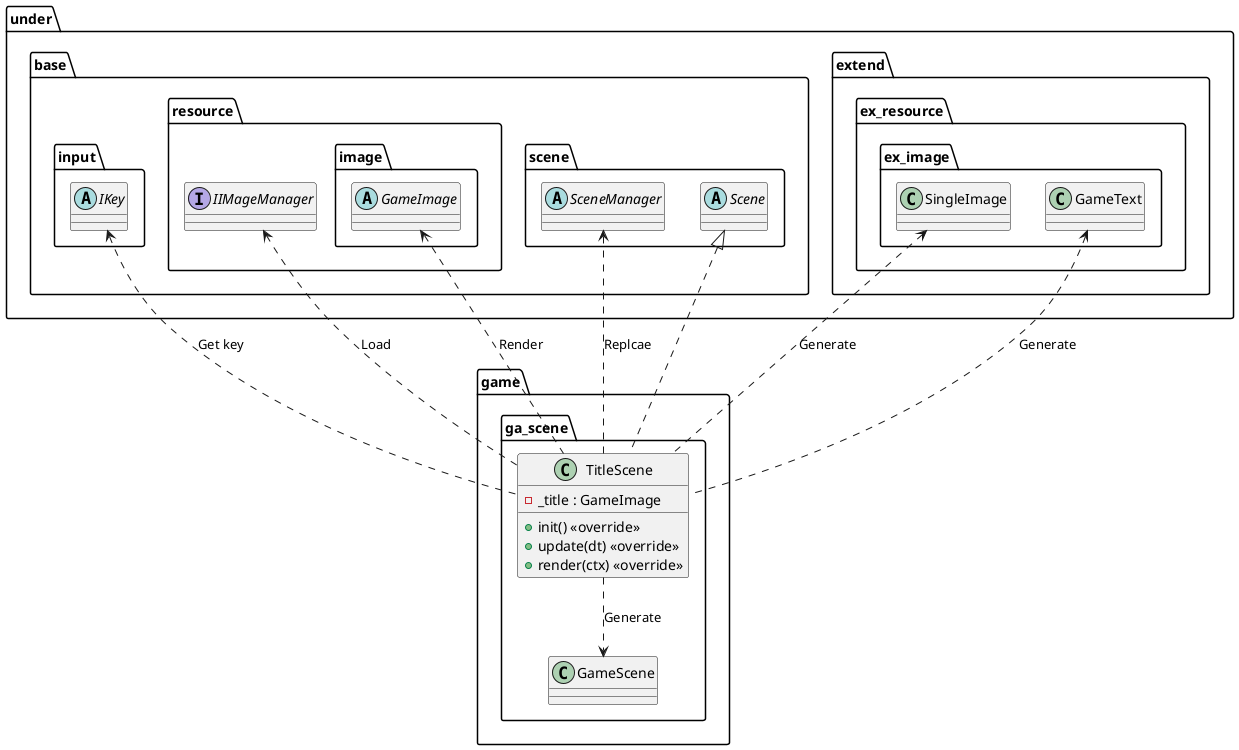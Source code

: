 @startuml SceneTitle

package game {
    package ga_scene {
        class TitleScene {
            -_title : GameImage
            +init() <<override>>
            +update(dt) <<override>>
            +render(ctx) <<override>>
        }
    }
}

package under {
    package base {
        package input {
            abstract IKey
        }
        package resource {
            interface IIMageManager
            package image {
                abstract GameImage
            }
        }
        package scene {
            abstract SceneManager
            abstract Scene
        }
    }

    package extend {
        package ex_resource {
            package ex_image {
                class SingleImage
                class GameText
            }
        }
    }
}

package game {
    package ga_scene {
        class GameScene
    }
}

SingleImage <..TitleScene : Generate
GameText <.. TitleScene : Generate
IIMageManager <.. TitleScene : Load
IKey <.. TitleScene : Get key
SceneManager <.. TitleScene : Replcae
GameImage <.. TitleScene : Render
TitleScene ..> GameScene : Generate

Scene <|.. TitleScene

@enduml

